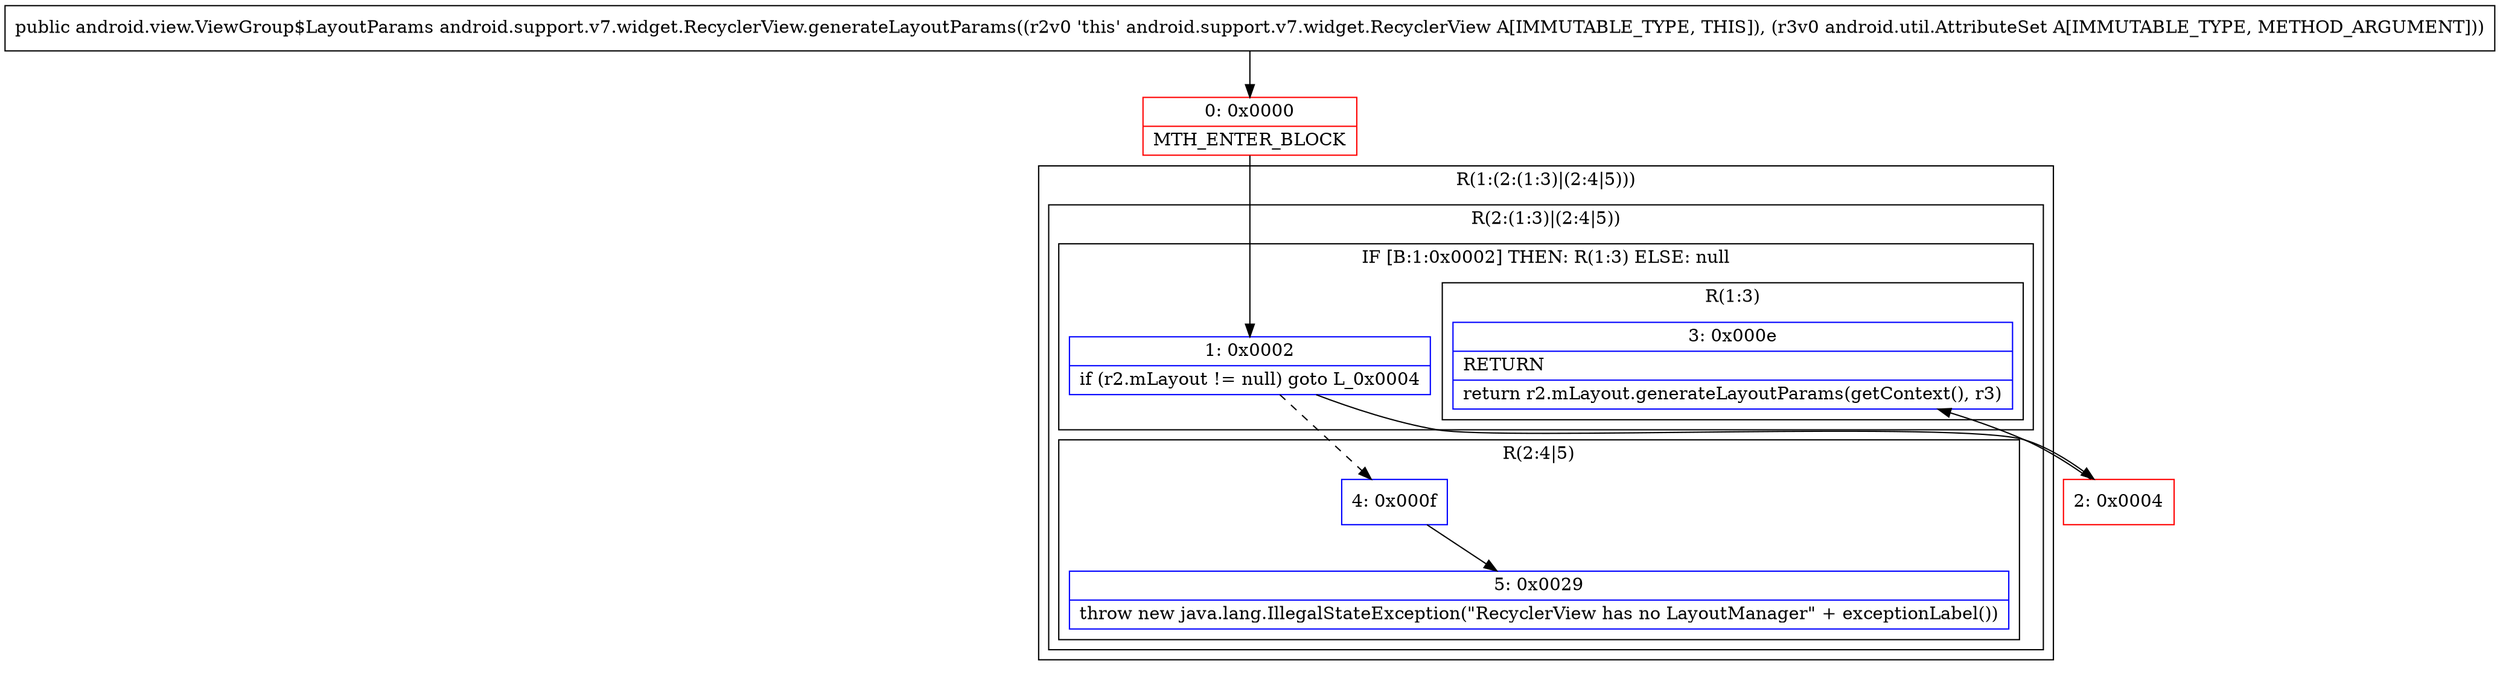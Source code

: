 digraph "CFG forandroid.support.v7.widget.RecyclerView.generateLayoutParams(Landroid\/util\/AttributeSet;)Landroid\/view\/ViewGroup$LayoutParams;" {
subgraph cluster_Region_551047966 {
label = "R(1:(2:(1:3)|(2:4|5)))";
node [shape=record,color=blue];
subgraph cluster_Region_1049914318 {
label = "R(2:(1:3)|(2:4|5))";
node [shape=record,color=blue];
subgraph cluster_IfRegion_1637013137 {
label = "IF [B:1:0x0002] THEN: R(1:3) ELSE: null";
node [shape=record,color=blue];
Node_1 [shape=record,label="{1\:\ 0x0002|if (r2.mLayout != null) goto L_0x0004\l}"];
subgraph cluster_Region_960947541 {
label = "R(1:3)";
node [shape=record,color=blue];
Node_3 [shape=record,label="{3\:\ 0x000e|RETURN\l|return r2.mLayout.generateLayoutParams(getContext(), r3)\l}"];
}
}
subgraph cluster_Region_1541669312 {
label = "R(2:4|5)";
node [shape=record,color=blue];
Node_4 [shape=record,label="{4\:\ 0x000f}"];
Node_5 [shape=record,label="{5\:\ 0x0029|throw new java.lang.IllegalStateException(\"RecyclerView has no LayoutManager\" + exceptionLabel())\l}"];
}
}
}
Node_0 [shape=record,color=red,label="{0\:\ 0x0000|MTH_ENTER_BLOCK\l}"];
Node_2 [shape=record,color=red,label="{2\:\ 0x0004}"];
MethodNode[shape=record,label="{public android.view.ViewGroup$LayoutParams android.support.v7.widget.RecyclerView.generateLayoutParams((r2v0 'this' android.support.v7.widget.RecyclerView A[IMMUTABLE_TYPE, THIS]), (r3v0 android.util.AttributeSet A[IMMUTABLE_TYPE, METHOD_ARGUMENT])) }"];
MethodNode -> Node_0;
Node_1 -> Node_2;
Node_1 -> Node_4[style=dashed];
Node_4 -> Node_5;
Node_0 -> Node_1;
Node_2 -> Node_3;
}

